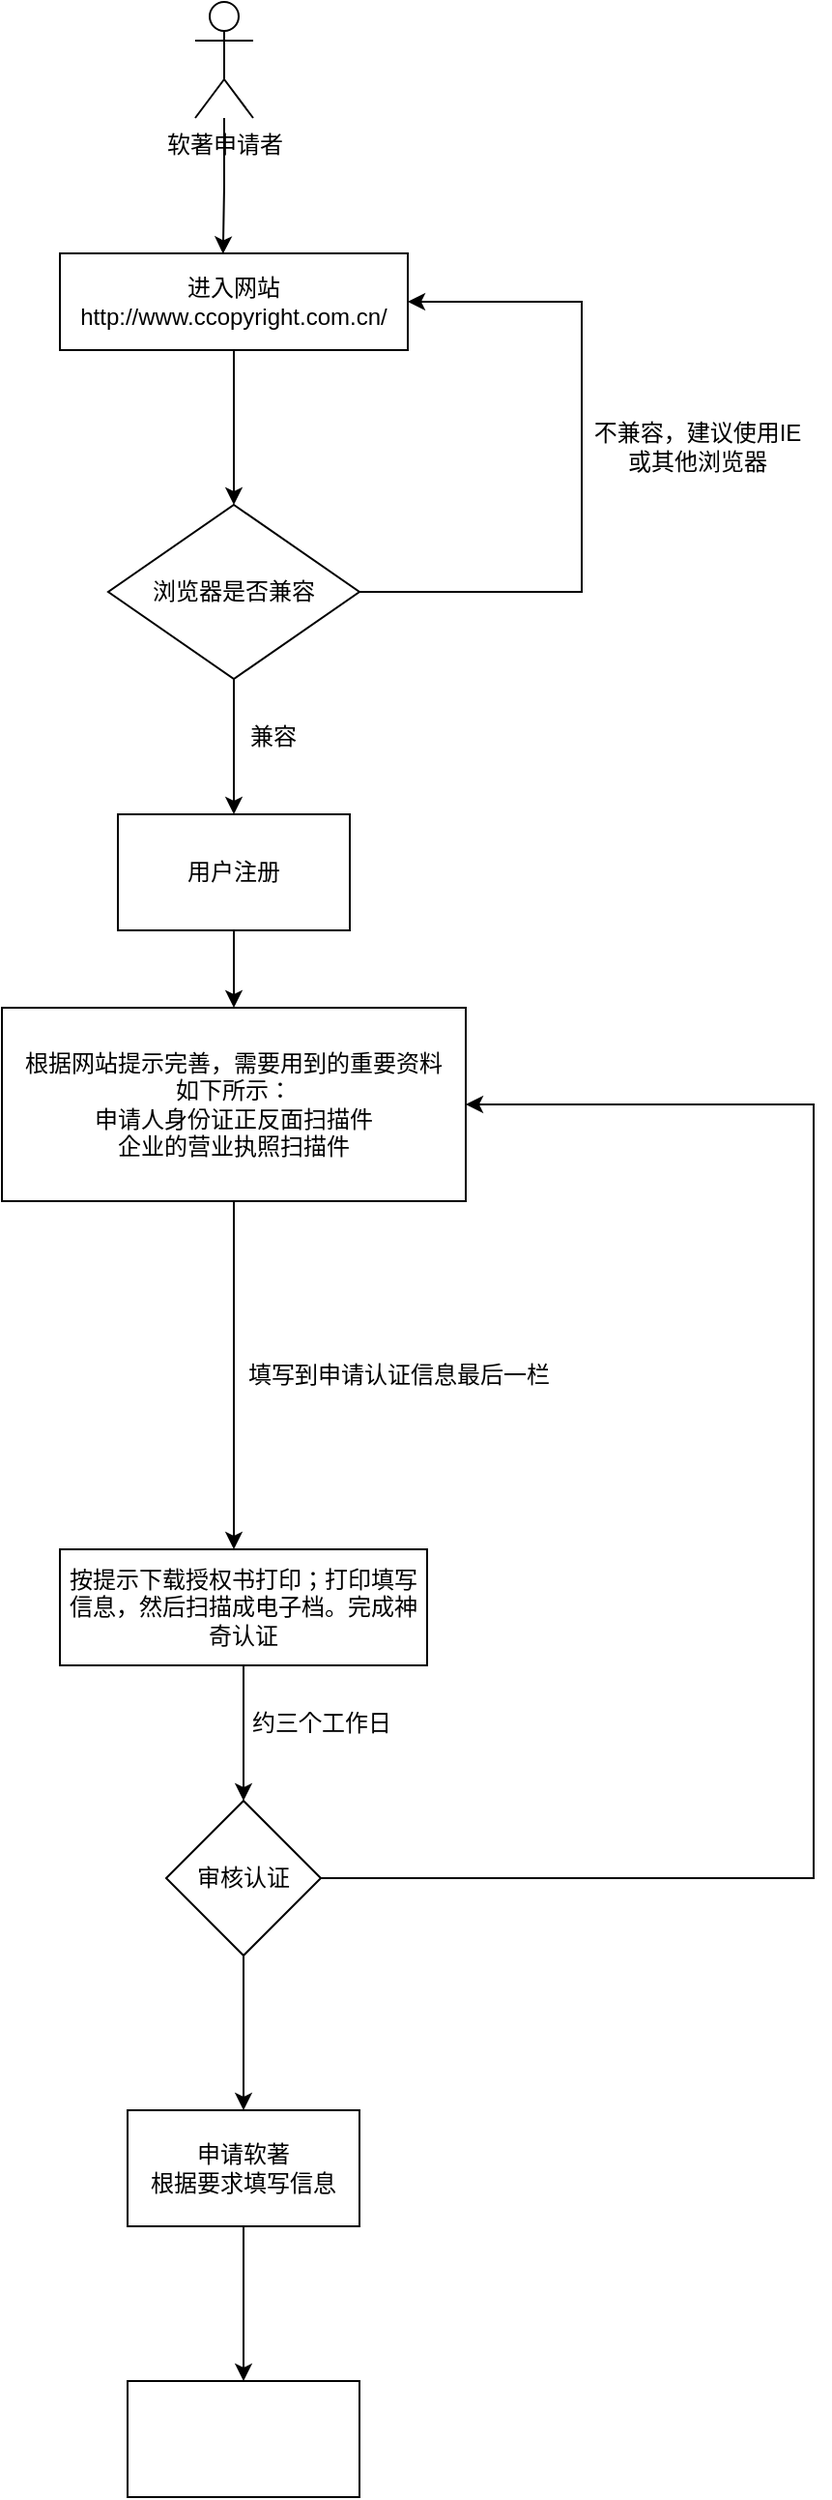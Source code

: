 <mxfile version="14.7.4" type="github"><diagram id="gjxn2n7odaqYsj614g3Y" name="Page-1"><mxGraphModel dx="1262" dy="1835" grid="1" gridSize="10" guides="1" tooltips="1" connect="1" arrows="1" fold="1" page="1" pageScale="1" pageWidth="827" pageHeight="1169" math="0" shadow="0"><root><mxCell id="0"/><mxCell id="1" parent="0"/><mxCell id="GUyFM1-ZeH90q6z3xL7C-6" style="edgeStyle=orthogonalEdgeStyle;rounded=0;orthogonalLoop=1;jettySize=auto;html=1;entryX=0.48;entryY=0.133;entryDx=0;entryDy=0;entryPerimeter=0;" parent="1" source="GUyFM1-ZeH90q6z3xL7C-4" edge="1"><mxGeometry relative="1" as="geometry"><mxPoint x="624.4" y="-219.76" as="targetPoint"/></mxGeometry></mxCell><mxCell id="GUyFM1-ZeH90q6z3xL7C-4" value="软著申请者" style="shape=umlActor;verticalLabelPosition=bottom;verticalAlign=top;html=1;outlineConnect=0;" parent="1" vertex="1"><mxGeometry x="610" y="-350" width="30" height="60" as="geometry"/></mxCell><mxCell id="GUyFM1-ZeH90q6z3xL7C-14" style="edgeStyle=orthogonalEdgeStyle;rounded=0;orthogonalLoop=1;jettySize=auto;html=1;" parent="1" source="GUyFM1-ZeH90q6z3xL7C-7" edge="1"><mxGeometry relative="1" as="geometry"><mxPoint x="630" y="-90" as="targetPoint"/></mxGeometry></mxCell><mxCell id="GUyFM1-ZeH90q6z3xL7C-7" value="进入网站&lt;br&gt;http://www.ccopyright.com.cn/" style="rounded=0;whiteSpace=wrap;html=1;" parent="1" vertex="1"><mxGeometry x="540" y="-220" width="180" height="50" as="geometry"/></mxCell><mxCell id="GUyFM1-ZeH90q6z3xL7C-10" style="edgeStyle=orthogonalEdgeStyle;rounded=0;orthogonalLoop=1;jettySize=auto;html=1;entryX=1;entryY=0.5;entryDx=0;entryDy=0;" parent="1" source="GUyFM1-ZeH90q6z3xL7C-8" target="GUyFM1-ZeH90q6z3xL7C-7" edge="1"><mxGeometry relative="1" as="geometry"><mxPoint x="1260" y="-45" as="targetPoint"/><Array as="points"><mxPoint x="810" y="-45"/><mxPoint x="810" y="-195"/></Array></mxGeometry></mxCell><mxCell id="GUyFM1-ZeH90q6z3xL7C-15" style="edgeStyle=orthogonalEdgeStyle;rounded=0;orthogonalLoop=1;jettySize=auto;html=1;entryX=0.5;entryY=0;entryDx=0;entryDy=0;" parent="1" source="GUyFM1-ZeH90q6z3xL7C-8" target="GUyFM1-ZeH90q6z3xL7C-13" edge="1"><mxGeometry relative="1" as="geometry"/></mxCell><mxCell id="GUyFM1-ZeH90q6z3xL7C-8" value="浏览器是否兼容" style="rhombus;whiteSpace=wrap;html=1;" parent="1" vertex="1"><mxGeometry x="565" y="-90" width="130" height="90" as="geometry"/></mxCell><mxCell id="GUyFM1-ZeH90q6z3xL7C-11" value="不兼容，建议使用IE或其他浏览器" style="text;html=1;strokeColor=none;fillColor=none;align=center;verticalAlign=middle;whiteSpace=wrap;rounded=0;" parent="1" vertex="1"><mxGeometry x="810" y="-130" width="120" height="20" as="geometry"/></mxCell><mxCell id="GUyFM1-ZeH90q6z3xL7C-17" style="edgeStyle=orthogonalEdgeStyle;rounded=0;orthogonalLoop=1;jettySize=auto;html=1;" parent="1" source="GUyFM1-ZeH90q6z3xL7C-13" target="GUyFM1-ZeH90q6z3xL7C-18" edge="1"><mxGeometry relative="1" as="geometry"><mxPoint x="630" y="200" as="targetPoint"/></mxGeometry></mxCell><mxCell id="GUyFM1-ZeH90q6z3xL7C-13" value="用户注册" style="rounded=0;whiteSpace=wrap;html=1;" parent="1" vertex="1"><mxGeometry x="570" y="70" width="120" height="60" as="geometry"/></mxCell><mxCell id="GUyFM1-ZeH90q6z3xL7C-16" value="兼容" style="text;html=1;align=center;verticalAlign=middle;resizable=0;points=[];autosize=1;strokeColor=none;" parent="1" vertex="1"><mxGeometry x="630" y="20" width="40" height="20" as="geometry"/></mxCell><mxCell id="GUyFM1-ZeH90q6z3xL7C-19" style="edgeStyle=orthogonalEdgeStyle;rounded=0;orthogonalLoop=1;jettySize=auto;html=1;" parent="1" source="GUyFM1-ZeH90q6z3xL7C-18" edge="1"><mxGeometry relative="1" as="geometry"><mxPoint x="630" y="450" as="targetPoint"/></mxGeometry></mxCell><mxCell id="GUyFM1-ZeH90q6z3xL7C-18" value="根据网站提示完善，需要用到的重要资料&lt;br&gt;如下所示：&lt;br&gt;申请人身份证正反面扫描件&lt;br&gt;企业的营业执照扫描件" style="rounded=0;whiteSpace=wrap;html=1;" parent="1" vertex="1"><mxGeometry x="510" y="170" width="240" height="100" as="geometry"/></mxCell><mxCell id="GUyFM1-ZeH90q6z3xL7C-22" style="edgeStyle=orthogonalEdgeStyle;rounded=0;orthogonalLoop=1;jettySize=auto;html=1;" parent="1" source="GUyFM1-ZeH90q6z3xL7C-20" edge="1"><mxGeometry relative="1" as="geometry"><mxPoint x="635" y="580" as="targetPoint"/></mxGeometry></mxCell><mxCell id="GUyFM1-ZeH90q6z3xL7C-20" value="按提示下载授权书打印；打印填写信息，然后扫描成电子档。完成神奇认证" style="rounded=0;whiteSpace=wrap;html=1;" parent="1" vertex="1"><mxGeometry x="540" y="450" width="190" height="60" as="geometry"/></mxCell><mxCell id="GUyFM1-ZeH90q6z3xL7C-21" value="填写到申请认证信息最后一栏" style="text;html=1;align=center;verticalAlign=middle;resizable=0;points=[];autosize=1;strokeColor=none;" parent="1" vertex="1"><mxGeometry x="630" y="350" width="170" height="20" as="geometry"/></mxCell><mxCell id="GUyFM1-ZeH90q6z3xL7C-23" value="约三个工作日" style="text;html=1;align=center;verticalAlign=middle;resizable=0;points=[];autosize=1;strokeColor=none;" parent="1" vertex="1"><mxGeometry x="630" y="530" width="90" height="20" as="geometry"/></mxCell><mxCell id="GUyFM1-ZeH90q6z3xL7C-25" style="edgeStyle=orthogonalEdgeStyle;rounded=0;orthogonalLoop=1;jettySize=auto;html=1;entryX=1;entryY=0.5;entryDx=0;entryDy=0;" parent="1" source="GUyFM1-ZeH90q6z3xL7C-24" target="GUyFM1-ZeH90q6z3xL7C-18" edge="1"><mxGeometry relative="1" as="geometry"><Array as="points"><mxPoint x="930" y="620"/><mxPoint x="930" y="220"/></Array></mxGeometry></mxCell><mxCell id="GUyFM1-ZeH90q6z3xL7C-27" style="edgeStyle=orthogonalEdgeStyle;rounded=0;orthogonalLoop=1;jettySize=auto;html=1;entryX=0.5;entryY=0;entryDx=0;entryDy=0;" parent="1" source="GUyFM1-ZeH90q6z3xL7C-24" target="GUyFM1-ZeH90q6z3xL7C-26" edge="1"><mxGeometry relative="1" as="geometry"/></mxCell><mxCell id="GUyFM1-ZeH90q6z3xL7C-24" value="审核认证" style="rhombus;whiteSpace=wrap;html=1;" parent="1" vertex="1"><mxGeometry x="595" y="580" width="80" height="80" as="geometry"/></mxCell><mxCell id="GUyFM1-ZeH90q6z3xL7C-28" style="edgeStyle=orthogonalEdgeStyle;rounded=0;orthogonalLoop=1;jettySize=auto;html=1;" parent="1" source="GUyFM1-ZeH90q6z3xL7C-26" edge="1"><mxGeometry relative="1" as="geometry"><mxPoint x="635" y="880" as="targetPoint"/></mxGeometry></mxCell><mxCell id="GUyFM1-ZeH90q6z3xL7C-26" value="申请软著&lt;br&gt;根据要求填写信息" style="rounded=0;whiteSpace=wrap;html=1;" parent="1" vertex="1"><mxGeometry x="575" y="740" width="120" height="60" as="geometry"/></mxCell><mxCell id="GUyFM1-ZeH90q6z3xL7C-29" value="" style="rounded=0;whiteSpace=wrap;html=1;" parent="1" vertex="1"><mxGeometry x="575" y="880" width="120" height="60" as="geometry"/></mxCell></root></mxGraphModel></diagram></mxfile>